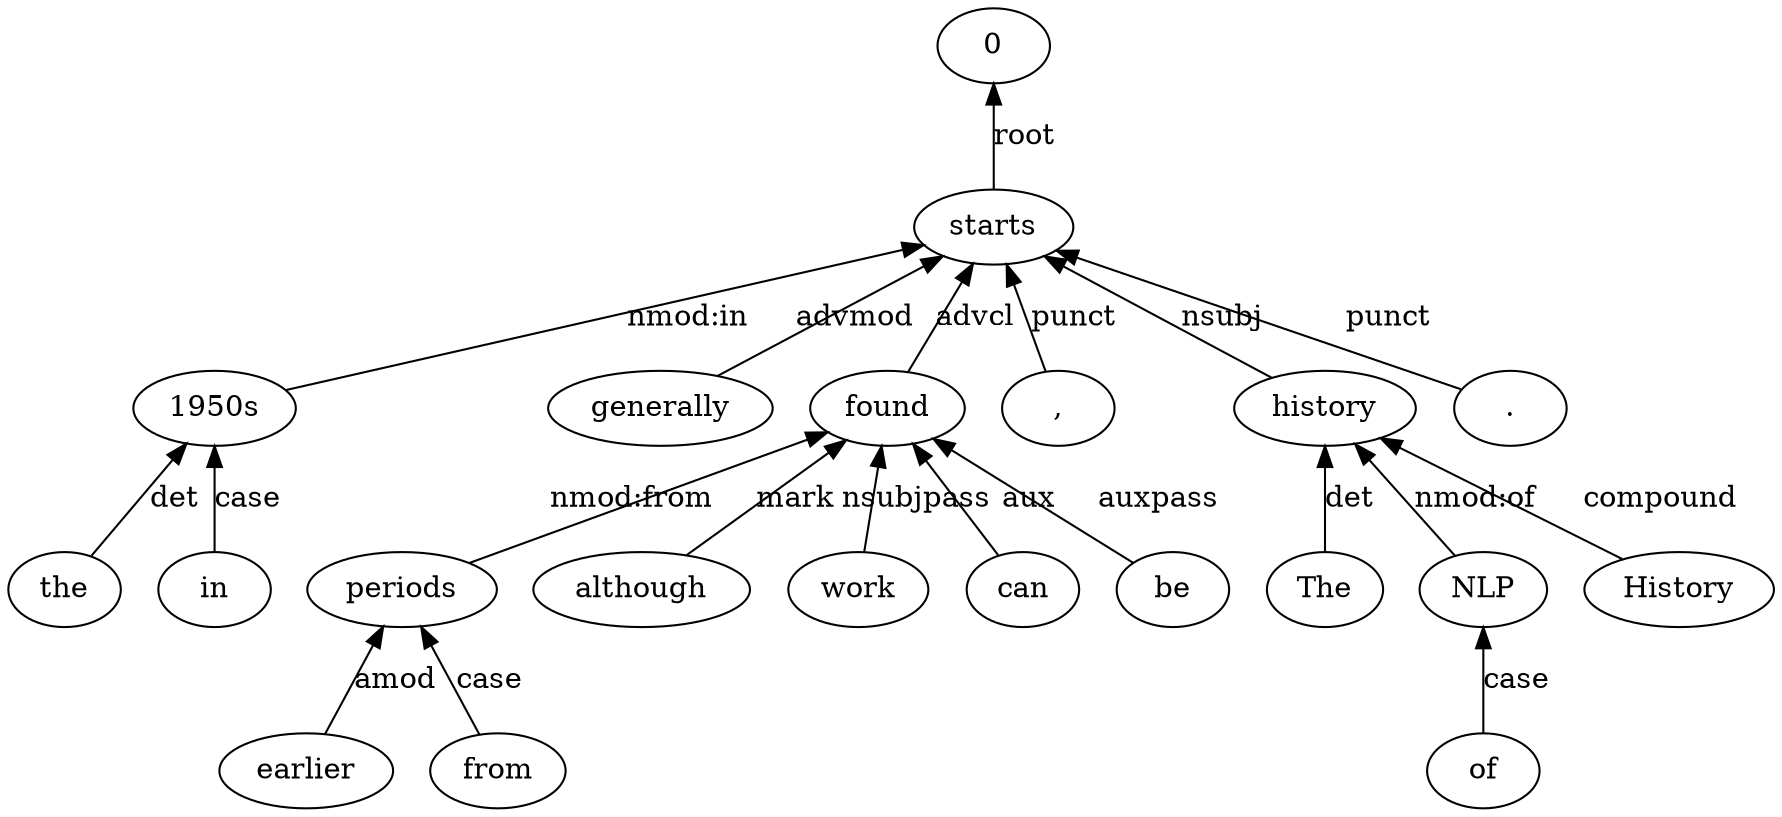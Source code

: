 digraph G {
fontsize="9.5";
layout=dot;
margin=0;
rankdir=BT;
splines=false;
1 [label="History"];
2 [label="The"];
3 [label="history"];
4 [label="of"];
5 [label="NLP"];
6 [label="generally"];
7 [label="starts"];
8 [label="in"];
9 [label="the"];
10 [label="1950s"];
11 [label=","];
12 [label="although"];
13 [label="work"];
14 [label="can"];
15 [label="be"];
16 [label="found"];
17 [label="from"];
18 [label="earlier"];
19 [label="periods"];
20 [label="."];
7 -> 0  [label="root"];
1 -> 3  [label="compound"];
2 -> 3  [label="det"];
3 -> 7  [label="nsubj"];
4 -> 5  [label="case"];
5 -> 3  [label="nmod:of"];
6 -> 7  [label="advmod"];
8 -> 10  [label="case"];
9 -> 10  [label="det"];
10 -> 7  [label="nmod:in"];
11 -> 7  [label="punct"];
12 -> 16  [label="mark"];
13 -> 16  [label="nsubjpass"];
14 -> 16  [label="aux"];
15 -> 16  [label="auxpass"];
16 -> 7  [label="advcl"];
17 -> 19  [label="case"];
18 -> 19  [label="amod"];
19 -> 16  [label="nmod:from"];
20 -> 7  [label="punct"];
}
